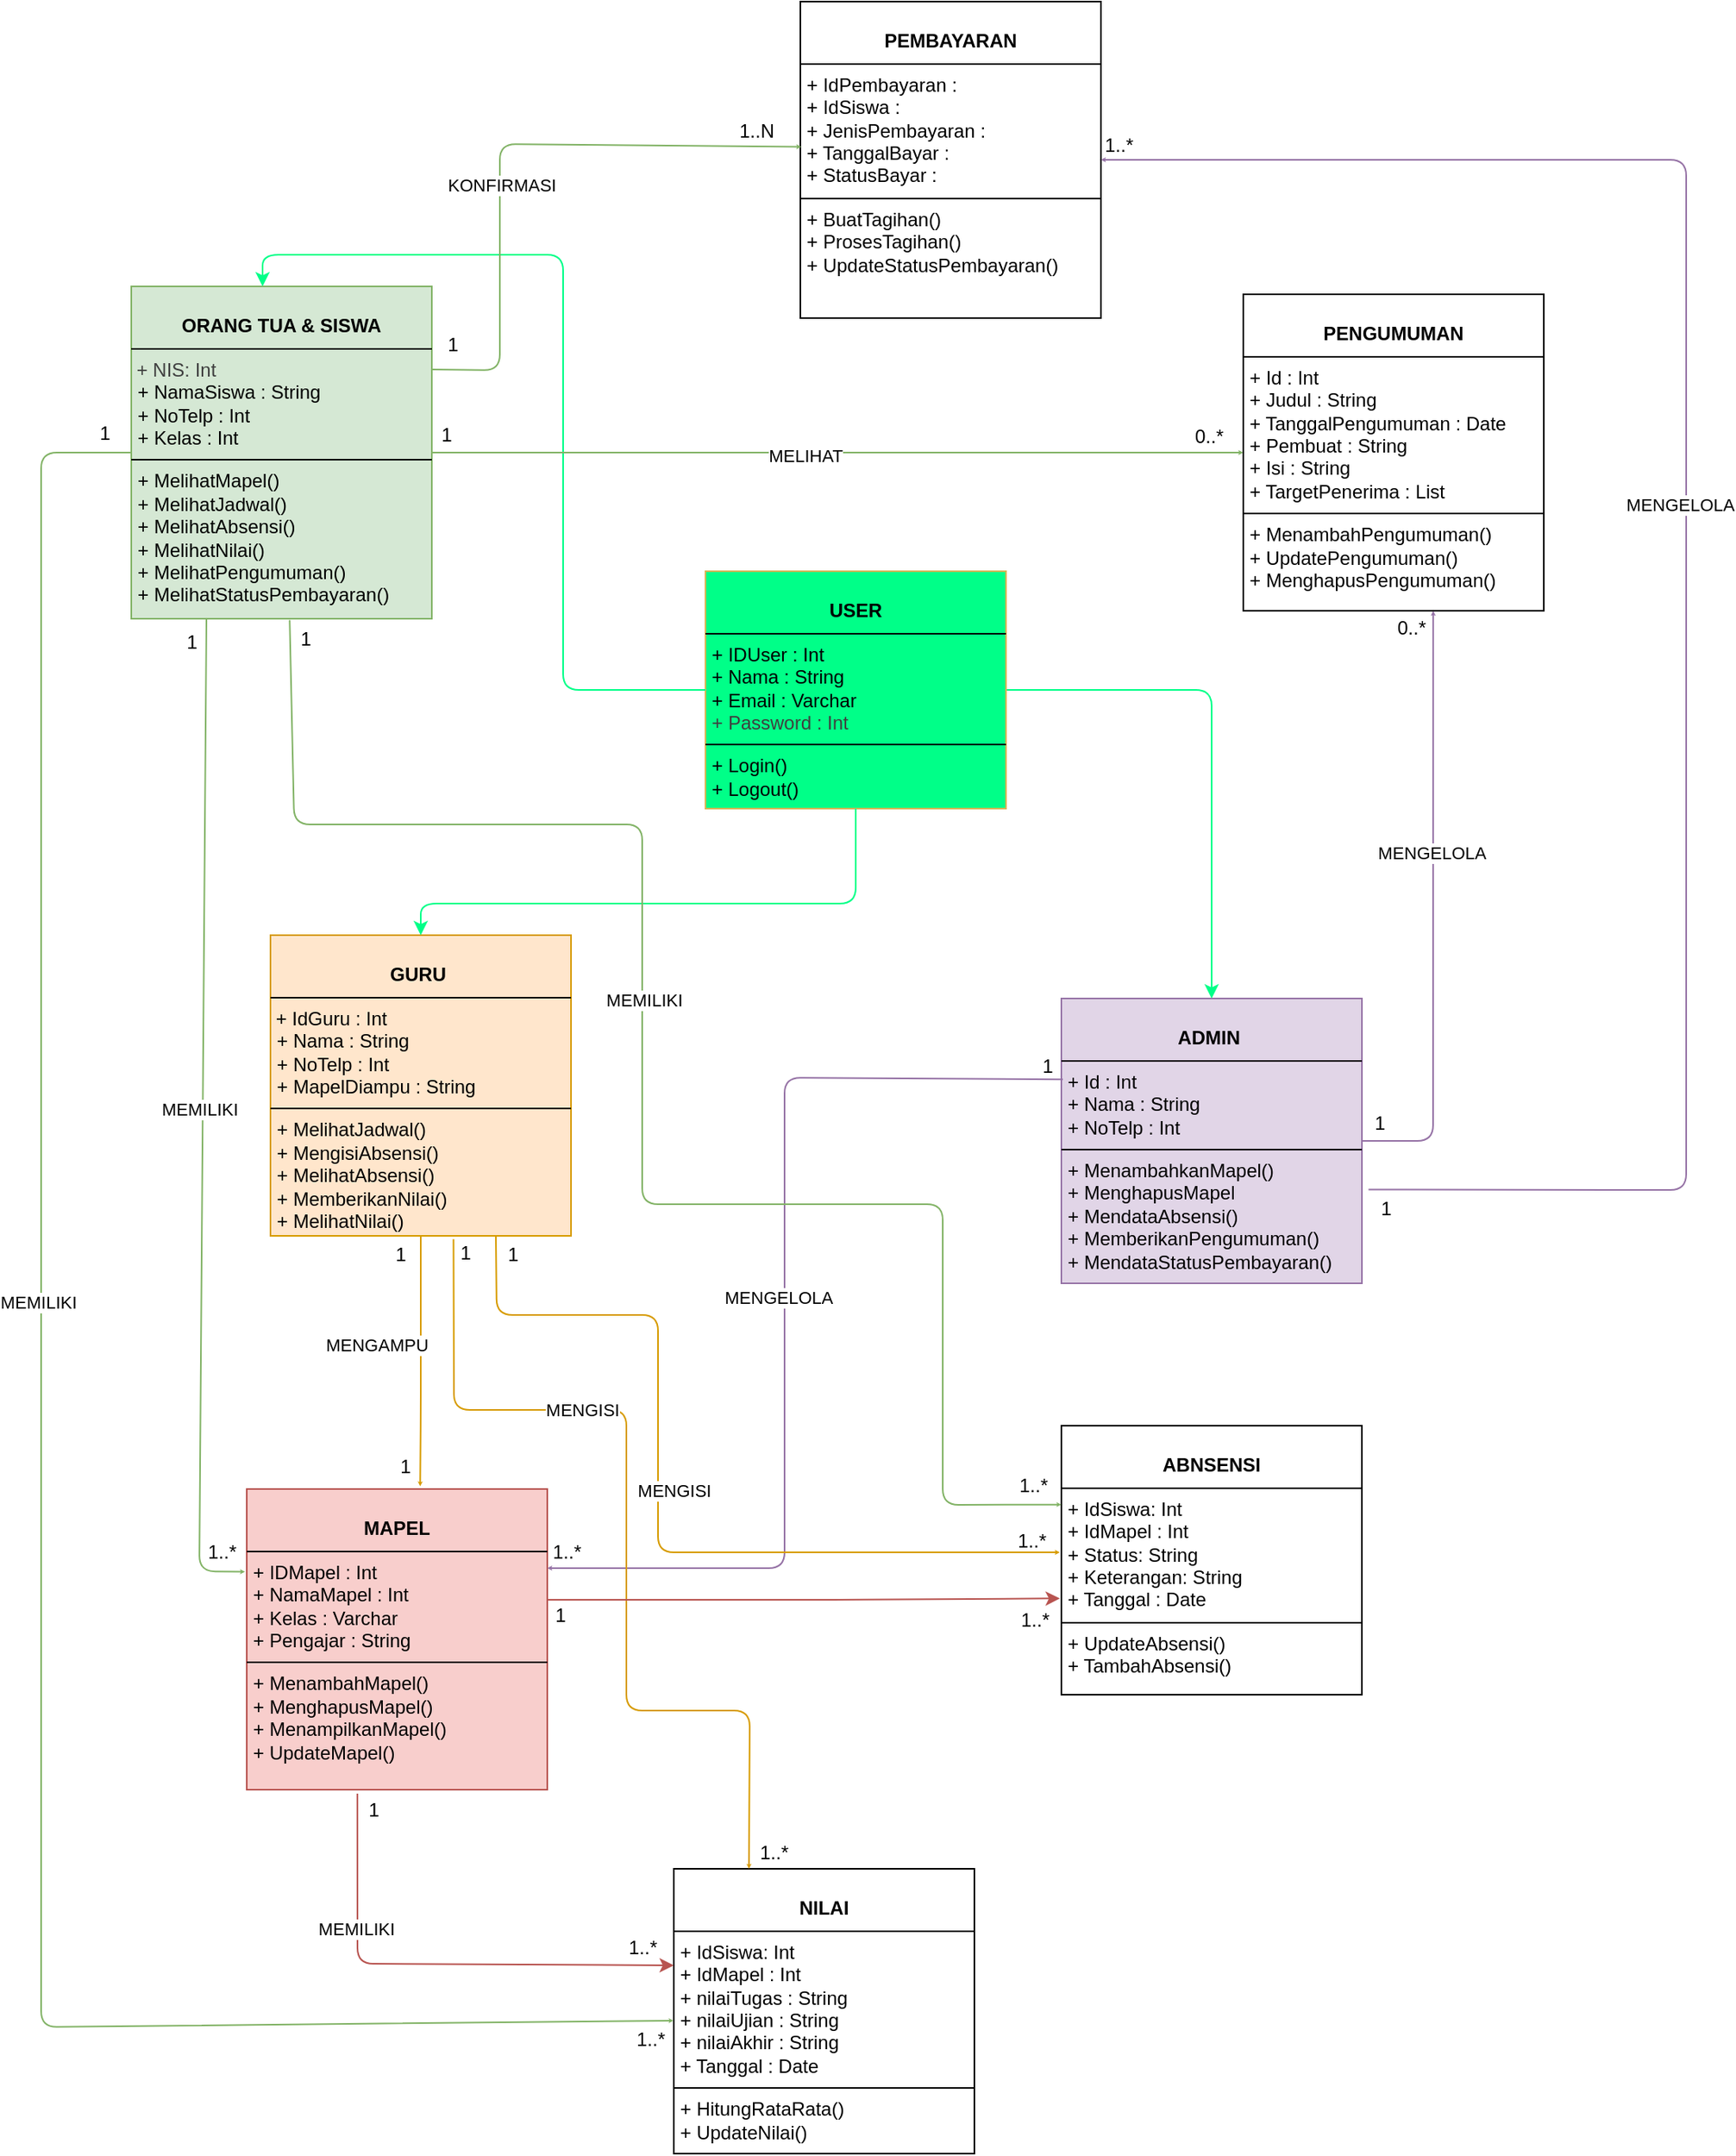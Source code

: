 <mxfile>
    <diagram id="NvnUL-GJn05mf0jq3i8F" name="Page-1">
        <mxGraphModel dx="1154" dy="1733" grid="1" gridSize="10" guides="1" tooltips="1" connect="1" arrows="1" fold="1" page="1" pageScale="1" pageWidth="850" pageHeight="1100" math="0" shadow="0">
            <root>
                <mxCell id="0"/>
                <mxCell id="1" parent="0"/>
                <mxCell id="15" value="&lt;p style=&quot;margin:0px;margin-top:4px;text-align:center;&quot;&gt;&lt;br&gt;&lt;b&gt;ORANG TUA &amp;amp; SISWA&lt;/b&gt;&lt;/p&gt;&lt;hr size=&quot;1&quot; style=&quot;border-style:solid;&quot;&gt;&lt;span style=&quot;color: rgb(63, 63, 63);&quot;&gt;&amp;nbsp;+ NIS: Int&lt;/span&gt;&lt;br&gt;&lt;p style=&quot;margin:0px;margin-left:4px;&quot;&gt;+ NamaSiswa : String&lt;/p&gt;&lt;p style=&quot;margin:0px;margin-left:4px;&quot;&gt;+ NoTelp : Int&lt;/p&gt;&lt;p style=&quot;margin:0px;margin-left:4px;&quot;&gt;+ Kelas : Int&lt;/p&gt;&lt;hr size=&quot;1&quot; style=&quot;border-style:solid;&quot;&gt;&lt;p style=&quot;margin:0px;margin-left:4px;&quot;&gt;+ MelihatMapel()&lt;/p&gt;&lt;p style=&quot;margin:0px;margin-left:4px;&quot;&gt;+ MelihatJadwal()&lt;/p&gt;&lt;p style=&quot;margin:0px;margin-left:4px;&quot;&gt;+ MelihatAbsensi()&lt;/p&gt;&lt;p style=&quot;margin:0px;margin-left:4px;&quot;&gt;+ MelihatNilai()&lt;/p&gt;&lt;p style=&quot;margin:0px;margin-left:4px;&quot;&gt;+ MelihatPengumuman()&lt;/p&gt;&lt;p style=&quot;margin:0px;margin-left:4px;&quot;&gt;+ MelihatStatusPembayaran()&lt;/p&gt;&lt;p style=&quot;margin:0px;margin-left:4px;&quot;&gt;&lt;br&gt;&lt;/p&gt;" style="verticalAlign=top;align=left;overflow=fill;html=1;whiteSpace=wrap;fillColor=#d5e8d4;strokeColor=#82b366;" parent="1" vertex="1">
                    <mxGeometry x="97" y="-160" width="190" height="210" as="geometry"/>
                </mxCell>
                <mxCell id="16" value="&lt;p style=&quot;margin:0px;margin-top:4px;text-align:center;&quot;&gt;&lt;br&gt;&lt;b&gt;GURU&amp;nbsp;&lt;/b&gt;&lt;/p&gt;&lt;hr size=&quot;1&quot; style=&quot;border-style:solid;&quot;&gt;&amp;nbsp;+ IdGuru : Int&lt;br&gt;&lt;p style=&quot;margin:0px;margin-left:4px;&quot;&gt;+ Nama : String&lt;/p&gt;&lt;p style=&quot;margin:0px;margin-left:4px;&quot;&gt;+ NoTelp : Int&lt;/p&gt;&lt;p style=&quot;margin:0px;margin-left:4px;&quot;&gt;+ MapelDiampu : String&lt;/p&gt;&lt;hr size=&quot;1&quot; style=&quot;border-style:solid;&quot;&gt;&lt;p style=&quot;margin:0px;margin-left:4px;&quot;&gt;&lt;span style=&quot;background-color: transparent;&quot;&gt;+ MelihatJadwal()&lt;/span&gt;&lt;/p&gt;&lt;p style=&quot;margin:0px;margin-left:4px;&quot;&gt;+ MengisiAbsensi()&lt;/p&gt;&lt;p style=&quot;margin:0px;margin-left:4px;&quot;&gt;+ MelihatAbsensi()&lt;/p&gt;&lt;p style=&quot;margin:0px;margin-left:4px;&quot;&gt;+ MemberikanNilai()&lt;/p&gt;&lt;p style=&quot;margin:0px;margin-left:4px;&quot;&gt;+ MelihatNilai()&lt;/p&gt;&lt;p style=&quot;margin:0px;margin-left:4px;&quot;&gt;&lt;br&gt;&lt;/p&gt;&lt;p style=&quot;margin:0px;margin-left:4px;&quot;&gt;&lt;br&gt;&lt;/p&gt;" style="verticalAlign=top;align=left;overflow=fill;html=1;whiteSpace=wrap;fillColor=#ffe6cc;strokeColor=#d79b00;" parent="1" vertex="1">
                    <mxGeometry x="185" y="250" width="190" height="190" as="geometry"/>
                </mxCell>
                <mxCell id="17" value="&lt;p style=&quot;margin:0px;margin-top:4px;text-align:center;&quot;&gt;&lt;br&gt;&lt;b&gt;ADMIN&amp;nbsp;&lt;/b&gt;&lt;/p&gt;&lt;hr size=&quot;1&quot; style=&quot;border-style:solid;&quot;&gt;&lt;p style=&quot;margin: 0px 0px 0px 4px;&quot;&gt;+ Id : Int&lt;/p&gt;&lt;p style=&quot;margin:0px;margin-left:4px;&quot;&gt;+ Nama : String&lt;/p&gt;&lt;p style=&quot;margin:0px;margin-left:4px;&quot;&gt;&lt;span style=&quot;background-color: transparent;&quot;&gt;+ NoTelp : Int&lt;/span&gt;&lt;/p&gt;&lt;hr size=&quot;1&quot; style=&quot;border-style:solid;&quot;&gt;&lt;p style=&quot;margin:0px;margin-left:4px;&quot;&gt;&lt;span style=&quot;background-color: transparent;&quot;&gt;+ MenambahkanMapel()&lt;/span&gt;&lt;/p&gt;&lt;p style=&quot;margin:0px;margin-left:4px;&quot;&gt;&lt;span style=&quot;background-color: transparent;&quot;&gt;+ MenghapusMapel&lt;/span&gt;&lt;/p&gt;&lt;p style=&quot;margin:0px;margin-left:4px;&quot;&gt;+ MendataAbsensi()&lt;/p&gt;&lt;p style=&quot;margin:0px;margin-left:4px;&quot;&gt;+ MemberikanPengumuman()&lt;/p&gt;&lt;p style=&quot;margin:0px;margin-left:4px;&quot;&gt;+ MendataStatusPembayaran()&lt;/p&gt;&lt;p style=&quot;margin:0px;margin-left:4px;&quot;&gt;&lt;br&gt;&lt;/p&gt;" style="verticalAlign=top;align=left;overflow=fill;html=1;whiteSpace=wrap;fillColor=#e1d5e7;strokeColor=#9673a6;" parent="1" vertex="1">
                    <mxGeometry x="685" y="290" width="190" height="180" as="geometry"/>
                </mxCell>
                <mxCell id="19" value="&lt;p style=&quot;margin:0px;margin-top:4px;text-align:center;&quot;&gt;&lt;br&gt;&lt;b&gt;MAPEL&lt;/b&gt;&lt;/p&gt;&lt;hr size=&quot;1&quot; style=&quot;border-style:solid;&quot;&gt;&lt;p style=&quot;margin:0px;margin-left:4px;&quot;&gt;+ IDMapel : Int&lt;/p&gt;&lt;p style=&quot;margin:0px;margin-left:4px;&quot;&gt;+ NamaMapel : Int&lt;/p&gt;&lt;p style=&quot;margin:0px;margin-left:4px;&quot;&gt;+ Kelas : Varchar&lt;/p&gt;&lt;p style=&quot;margin:0px;margin-left:4px;&quot;&gt;+ Pengajar : String&lt;/p&gt;&lt;hr size=&quot;1&quot; style=&quot;border-style:solid;&quot;&gt;&lt;p style=&quot;margin:0px;margin-left:4px;&quot;&gt;+ MenambahMapel()&lt;/p&gt;&lt;p style=&quot;margin:0px;margin-left:4px;&quot;&gt;+ MenghapusMapel()&lt;/p&gt;&lt;p style=&quot;margin:0px;margin-left:4px;&quot;&gt;+ MenampilkanMapel()&lt;/p&gt;&lt;p style=&quot;margin:0px;margin-left:4px;&quot;&gt;+ UpdateMapel()&lt;/p&gt;&lt;p style=&quot;margin:0px;margin-left:4px;&quot;&gt;&lt;br&gt;&lt;/p&gt;" style="verticalAlign=top;align=left;overflow=fill;html=1;whiteSpace=wrap;fillColor=#f8cecc;strokeColor=#b85450;" parent="1" vertex="1">
                    <mxGeometry x="170" y="600" width="190" height="190" as="geometry"/>
                </mxCell>
                <mxCell id="24" style="edgeStyle=none;html=1;entryX=0.5;entryY=0;entryDx=0;entryDy=0;exitX=1;exitY=0.5;exitDx=0;exitDy=0;strokeColor=#00FF88;" parent="1" source="20" target="17" edge="1">
                    <mxGeometry relative="1" as="geometry">
                        <Array as="points">
                            <mxPoint x="780" y="95"/>
                        </Array>
                    </mxGeometry>
                </mxCell>
                <mxCell id="20" value="&lt;p style=&quot;margin:0px;margin-top:4px;text-align:center;&quot;&gt;&lt;br&gt;&lt;b&gt;USER&lt;/b&gt;&lt;/p&gt;&lt;hr size=&quot;1&quot; style=&quot;border-style:solid;&quot;&gt;&lt;p style=&quot;margin:0px;margin-left:4px;&quot;&gt;+ IDUser : Int&lt;/p&gt;&lt;p style=&quot;margin:0px;margin-left:4px;&quot;&gt;+ Nama : String&lt;/p&gt;&lt;p style=&quot;margin:0px;margin-left:4px;&quot;&gt;+ Email : Varchar&lt;/p&gt;&lt;p style=&quot;margin:0px;margin-left:4px;&quot;&gt;&lt;span style=&quot;color: rgb(63, 63, 63);&quot;&gt;+ Password : Int&lt;/span&gt;&lt;/p&gt;&lt;hr size=&quot;1&quot; style=&quot;border-style:solid;&quot;&gt;&lt;p style=&quot;margin:0px;margin-left:4px;&quot;&gt;+ Login()&lt;br&gt;+ Logout()&lt;/p&gt;&lt;p style=&quot;margin:0px;margin-left:4px;&quot;&gt;&lt;br&gt;&lt;/p&gt;" style="verticalAlign=top;align=left;overflow=fill;html=1;whiteSpace=wrap;fillColor=#00FF88;strokeColor=#d6b656;" parent="1" vertex="1">
                    <mxGeometry x="460" y="20" width="190" height="150" as="geometry"/>
                </mxCell>
                <mxCell id="25" style="edgeStyle=none;html=1;entryX=0.5;entryY=0;entryDx=0;entryDy=0;exitX=0.5;exitY=1;exitDx=0;exitDy=0;strokeColor=light-dark(#00ff88, #ededed);" parent="1" source="20" target="16" edge="1">
                    <mxGeometry relative="1" as="geometry">
                        <mxPoint x="620" y="220" as="sourcePoint"/>
                        <mxPoint x="756" y="378" as="targetPoint"/>
                        <Array as="points">
                            <mxPoint x="555" y="230"/>
                            <mxPoint x="280" y="230"/>
                        </Array>
                    </mxGeometry>
                </mxCell>
                <mxCell id="26" style="edgeStyle=none;html=1;exitX=0;exitY=0.5;exitDx=0;exitDy=0;strokeColor=#00FF88;" parent="1" source="20" edge="1">
                    <mxGeometry relative="1" as="geometry">
                        <mxPoint x="565" y="210" as="sourcePoint"/>
                        <mxPoint x="180" y="-160" as="targetPoint"/>
                        <Array as="points">
                            <mxPoint x="370" y="95"/>
                            <mxPoint x="370" y="-180"/>
                            <mxPoint x="180" y="-180"/>
                        </Array>
                    </mxGeometry>
                </mxCell>
                <mxCell id="27" style="edgeStyle=none;html=1;exitX=0.25;exitY=1;exitDx=0;exitDy=0;entryX=-0.006;entryY=0.275;entryDx=0;entryDy=0;entryPerimeter=0;endSize=0;fillColor=#d5e8d4;strokeColor=#82b366;" parent="1" source="15" target="19" edge="1">
                    <mxGeometry relative="1" as="geometry">
                        <mxPoint x="50" y="50" as="sourcePoint"/>
                        <mxPoint x="100" y="770" as="targetPoint"/>
                        <Array as="points">
                            <mxPoint x="140" y="652"/>
                        </Array>
                    </mxGeometry>
                </mxCell>
                <mxCell id="30" style="edgeStyle=none;html=1;entryX=0.577;entryY=-0.009;entryDx=0;entryDy=0;entryPerimeter=0;exitX=0.5;exitY=1;exitDx=0;exitDy=0;endSize=0;fillColor=#ffe6cc;strokeColor=#d79b00;" parent="1" source="16" target="19" edge="1">
                    <mxGeometry relative="1" as="geometry">
                        <mxPoint x="280" y="460" as="sourcePoint"/>
                        <mxPoint x="280" y="590" as="targetPoint"/>
                        <Array as="points">
                            <mxPoint x="280" y="480"/>
                            <mxPoint x="280" y="550"/>
                        </Array>
                    </mxGeometry>
                </mxCell>
                <mxCell id="53" value="MENGAMPU" style="edgeLabel;html=1;align=center;verticalAlign=middle;resizable=0;points=[];" vertex="1" connectable="0" parent="30">
                    <mxGeometry x="-0.135" y="-1" relative="1" as="geometry">
                        <mxPoint x="-27" as="offset"/>
                    </mxGeometry>
                </mxCell>
                <mxCell id="31" style="edgeStyle=none;html=1;exitX=0.005;exitY=0.284;exitDx=0;exitDy=0;exitPerimeter=0;endSize=0;fillColor=#e1d5e7;strokeColor=#9673a6;" parent="1" source="17" edge="1">
                    <mxGeometry relative="1" as="geometry">
                        <mxPoint x="680" y="340" as="sourcePoint"/>
                        <mxPoint x="360" y="650" as="targetPoint"/>
                        <Array as="points">
                            <mxPoint x="510" y="340"/>
                            <mxPoint x="510" y="650"/>
                        </Array>
                    </mxGeometry>
                </mxCell>
                <mxCell id="87" value="MENGELOLA" style="edgeLabel;html=1;align=center;verticalAlign=middle;resizable=0;points=[];" vertex="1" connectable="0" parent="31">
                    <mxGeometry x="-0.009" y="-4" relative="1" as="geometry">
                        <mxPoint as="offset"/>
                    </mxGeometry>
                </mxCell>
                <mxCell id="32" value="&lt;p style=&quot;margin:0px;margin-top:4px;text-align:center;&quot;&gt;&lt;br&gt;&lt;b&gt;PENGUMUMAN&lt;/b&gt;&lt;/p&gt;&lt;hr size=&quot;1&quot; style=&quot;border-style:solid;&quot;&gt;&lt;p style=&quot;margin:0px;margin-left:4px;&quot;&gt;+ Id : Int&lt;br&gt;&lt;/p&gt;&lt;p style=&quot;margin:0px;margin-left:4px;&quot;&gt;+ Judul : String&lt;/p&gt;&lt;p style=&quot;margin:0px;margin-left:4px;&quot;&gt;+ TanggalPengumuman : Date&lt;/p&gt;&lt;p style=&quot;margin:0px;margin-left:4px;&quot;&gt;+ Pembuat : String&lt;/p&gt;&lt;p style=&quot;margin:0px;margin-left:4px;&quot;&gt;+ Isi : String&lt;/p&gt;&lt;p style=&quot;margin:0px;margin-left:4px;&quot;&gt;+ TargetPenerima : List&lt;/p&gt;&lt;hr size=&quot;1&quot; style=&quot;border-style:solid;&quot;&gt;&lt;p style=&quot;margin:0px;margin-left:4px;&quot;&gt;+ MenambahPengumuman()&lt;/p&gt;&lt;p style=&quot;margin:0px;margin-left:4px;&quot;&gt;+ UpdatePengumuman()&lt;/p&gt;&lt;p style=&quot;margin:0px;margin-left:4px;&quot;&gt;+ MenghapusPengumuman()&lt;/p&gt;&lt;p style=&quot;margin:0px;margin-left:4px;&quot;&gt;&lt;br&gt;&lt;/p&gt;" style="verticalAlign=top;align=left;overflow=fill;html=1;whiteSpace=wrap;" parent="1" vertex="1">
                    <mxGeometry x="800" y="-155" width="190" height="200" as="geometry"/>
                </mxCell>
                <mxCell id="33" value="&lt;p style=&quot;margin:0px;margin-top:4px;text-align:center;&quot;&gt;&lt;br&gt;&lt;b&gt;PEMBAYARAN&lt;/b&gt;&lt;/p&gt;&lt;hr size=&quot;1&quot; style=&quot;border-style:solid;&quot;&gt;&lt;p style=&quot;margin:0px;margin-left:4px;&quot;&gt;+ IdPembayaran :&amp;nbsp;&lt;br&gt;&lt;/p&gt;&lt;p style=&quot;margin:0px;margin-left:4px;&quot;&gt;+ IdSiswa :&amp;nbsp;&lt;/p&gt;&lt;p style=&quot;margin:0px;margin-left:4px;&quot;&gt;+ JenisPembayaran :&lt;/p&gt;&lt;p style=&quot;margin:0px;margin-left:4px;&quot;&gt;+ TanggalBayar :&amp;nbsp;&lt;/p&gt;&lt;p style=&quot;margin:0px;margin-left:4px;&quot;&gt;+ StatusBayar :&lt;/p&gt;&lt;hr size=&quot;1&quot; style=&quot;border-style:solid;&quot;&gt;&lt;p style=&quot;margin:0px;margin-left:4px;&quot;&gt;+ BuatTagihan()&lt;/p&gt;&lt;p style=&quot;margin:0px;margin-left:4px;&quot;&gt;&lt;span style=&quot;background-color: transparent;&quot;&gt;+ ProsesTagihan()&lt;/span&gt;&lt;/p&gt;&lt;p style=&quot;margin:0px;margin-left:4px;&quot;&gt;+ UpdateStatusPembayaran()&lt;/p&gt;&lt;p style=&quot;margin:0px;margin-left:4px;&quot;&gt;&lt;br&gt;&lt;/p&gt;" style="verticalAlign=top;align=left;overflow=fill;html=1;whiteSpace=wrap;" parent="1" vertex="1">
                    <mxGeometry x="520" y="-340" width="190" height="200" as="geometry"/>
                </mxCell>
                <mxCell id="34" value="&lt;p style=&quot;margin:0px;margin-top:4px;text-align:center;&quot;&gt;&lt;br&gt;&lt;b&gt;ABNSENSI&lt;/b&gt;&lt;/p&gt;&lt;hr size=&quot;1&quot; style=&quot;border-style:solid;&quot;&gt;&lt;p style=&quot;margin:0px;margin-left:4px;&quot;&gt;+ IdSiswa: Int&lt;br&gt;&lt;/p&gt;&lt;p style=&quot;margin:0px;margin-left:4px;&quot;&gt;+ IdMapel : Int&lt;/p&gt;&lt;p style=&quot;margin:0px;margin-left:4px;&quot;&gt;+ Status: String&lt;/p&gt;&lt;p style=&quot;margin:0px;margin-left:4px;&quot;&gt;+ Keterangan: String&lt;/p&gt;&lt;p style=&quot;margin:0px;margin-left:4px;&quot;&gt;+ Tanggal : Date&lt;/p&gt;&lt;hr size=&quot;1&quot; style=&quot;border-style:solid;&quot;&gt;&lt;p style=&quot;margin:0px;margin-left:4px;&quot;&gt;&lt;span style=&quot;background-color: transparent;&quot;&gt;+ UpdateAbsensi()&lt;/span&gt;&lt;/p&gt;&lt;p style=&quot;margin:0px;margin-left:4px;&quot;&gt;+ TambahAbsensi()&lt;/p&gt;&lt;p style=&quot;margin:0px;margin-left:4px;&quot;&gt;&lt;br&gt;&lt;/p&gt;" style="verticalAlign=top;align=left;overflow=fill;html=1;whiteSpace=wrap;" parent="1" vertex="1">
                    <mxGeometry x="685" y="560" width="190" height="170" as="geometry"/>
                </mxCell>
                <mxCell id="35" value="&lt;p style=&quot;margin:0px;margin-top:4px;text-align:center;&quot;&gt;&lt;br&gt;&lt;b&gt;NILAI&lt;/b&gt;&lt;/p&gt;&lt;hr size=&quot;1&quot; style=&quot;border-style:solid;&quot;&gt;&lt;p style=&quot;margin:0px;margin-left:4px;&quot;&gt;+ IdSiswa: Int&lt;br&gt;&lt;/p&gt;&lt;p style=&quot;margin:0px;margin-left:4px;&quot;&gt;+ IdMapel : Int&lt;/p&gt;&lt;p style=&quot;margin:0px;margin-left:4px;&quot;&gt;+ nilaiTugas : String&lt;/p&gt;&lt;p style=&quot;margin:0px;margin-left:4px;&quot;&gt;+ nilaiUjian : String&lt;/p&gt;&lt;p style=&quot;margin:0px;margin-left:4px;&quot;&gt;+ nilaiAkhir : String&lt;/p&gt;&lt;p style=&quot;margin:0px;margin-left:4px;&quot;&gt;+ Tanggal : Date&lt;/p&gt;&lt;hr size=&quot;1&quot; style=&quot;border-style:solid;&quot;&gt;&lt;p style=&quot;margin:0px;margin-left:4px;&quot;&gt;&lt;span style=&quot;background-color: transparent;&quot;&gt;+ HitungRataRata()&lt;/span&gt;&lt;/p&gt;&lt;p style=&quot;margin:0px;margin-left:4px;&quot;&gt;+ UpdateNilai()&lt;/p&gt;&lt;p style=&quot;margin:0px;margin-left:4px;&quot;&gt;&lt;br&gt;&lt;/p&gt;" style="verticalAlign=top;align=left;overflow=fill;html=1;whiteSpace=wrap;" parent="1" vertex="1">
                    <mxGeometry x="440" y="840" width="190" height="180" as="geometry"/>
                </mxCell>
                <mxCell id="37" style="edgeStyle=none;html=1;exitX=0;exitY=0.5;exitDx=0;exitDy=0;entryX=-0.001;entryY=0.533;entryDx=0;entryDy=0;entryPerimeter=0;endSize=0;fillColor=#d5e8d4;strokeColor=#82b366;" parent="1" source="15" target="35" edge="1">
                    <mxGeometry relative="1" as="geometry">
                        <mxPoint x="143" y="100" as="sourcePoint"/>
                        <mxPoint x="420" y="940" as="targetPoint"/>
                        <Array as="points">
                            <mxPoint x="40" y="-55"/>
                            <mxPoint x="40" y="940"/>
                        </Array>
                    </mxGeometry>
                </mxCell>
                <mxCell id="50" value="MEMILIKI" style="edgeLabel;html=1;align=center;verticalAlign=middle;resizable=0;points=[];" vertex="1" connectable="0" parent="37">
                    <mxGeometry x="-0.417" y="1" relative="1" as="geometry">
                        <mxPoint x="99" y="49" as="offset"/>
                    </mxGeometry>
                </mxCell>
                <mxCell id="72" value="MEMILIKI" style="edgeLabel;html=1;align=center;verticalAlign=middle;resizable=0;points=[];" vertex="1" connectable="0" parent="37">
                    <mxGeometry x="-0.182" y="2" relative="1" as="geometry">
                        <mxPoint x="-4" as="offset"/>
                    </mxGeometry>
                </mxCell>
                <mxCell id="38" style="edgeStyle=none;html=1;entryX=0;entryY=0.339;entryDx=0;entryDy=0;entryPerimeter=0;exitX=0.368;exitY=1.013;exitDx=0;exitDy=0;exitPerimeter=0;fillColor=#f8cecc;strokeColor=#b85450;" parent="1" source="19" target="35" edge="1">
                    <mxGeometry relative="1" as="geometry">
                        <mxPoint x="240" y="810" as="sourcePoint"/>
                        <mxPoint x="430" y="901" as="targetPoint"/>
                        <Array as="points">
                            <mxPoint x="240" y="900"/>
                        </Array>
                    </mxGeometry>
                </mxCell>
                <mxCell id="64" value="MEMILIKI" style="edgeLabel;html=1;align=center;verticalAlign=middle;resizable=0;points=[];" vertex="1" connectable="0" parent="38">
                    <mxGeometry x="-0.447" y="3" relative="1" as="geometry">
                        <mxPoint x="-4" as="offset"/>
                    </mxGeometry>
                </mxCell>
                <mxCell id="39" style="edgeStyle=none;html=1;exitX=0.609;exitY=1.011;exitDx=0;exitDy=0;entryX=0.25;entryY=0;entryDx=0;entryDy=0;exitPerimeter=0;endSize=0;fillColor=#ffe6cc;strokeColor=#d79b00;" parent="1" source="16" target="35" edge="1">
                    <mxGeometry relative="1" as="geometry">
                        <mxPoint x="395" y="500" as="sourcePoint"/>
                        <mxPoint x="370" y="690" as="targetPoint"/>
                        <Array as="points">
                            <mxPoint x="301" y="550"/>
                            <mxPoint x="410" y="550"/>
                            <mxPoint x="410" y="740"/>
                            <mxPoint x="488" y="740"/>
                        </Array>
                    </mxGeometry>
                </mxCell>
                <mxCell id="56" value="MENGISI" style="edgeLabel;html=1;align=center;verticalAlign=middle;resizable=0;points=[];" vertex="1" connectable="0" parent="39">
                    <mxGeometry x="-0.439" relative="1" as="geometry">
                        <mxPoint x="25" as="offset"/>
                    </mxGeometry>
                </mxCell>
                <mxCell id="41" style="edgeStyle=none;html=1;exitX=0.75;exitY=1;exitDx=0;exitDy=0;endSize=0;fillColor=#ffe6cc;strokeColor=#d79b00;" parent="1" source="16" edge="1">
                    <mxGeometry relative="1" as="geometry">
                        <mxPoint x="750" y="500" as="sourcePoint"/>
                        <mxPoint x="684" y="640" as="targetPoint"/>
                        <Array as="points">
                            <mxPoint x="328" y="490"/>
                            <mxPoint x="430" y="490"/>
                            <mxPoint x="430" y="640"/>
                            <mxPoint x="550" y="640"/>
                        </Array>
                    </mxGeometry>
                </mxCell>
                <mxCell id="59" value="MENGISI" style="edgeLabel;html=1;align=center;verticalAlign=middle;resizable=0;points=[];" vertex="1" connectable="0" parent="41">
                    <mxGeometry x="-0.125" y="3" relative="1" as="geometry">
                        <mxPoint x="7" y="19" as="offset"/>
                    </mxGeometry>
                </mxCell>
                <mxCell id="42" style="edgeStyle=none;html=1;exitX=0.527;exitY=1.004;exitDx=0;exitDy=0;exitPerimeter=0;endSize=0;entryX=0;entryY=0.293;entryDx=0;entryDy=0;entryPerimeter=0;fillColor=#d5e8d4;strokeColor=#82b366;" parent="1" source="15" target="34" edge="1">
                    <mxGeometry relative="1" as="geometry">
                        <mxPoint x="190" y="70" as="sourcePoint"/>
                        <mxPoint x="660" y="620" as="targetPoint"/>
                        <Array as="points">
                            <mxPoint x="200" y="180"/>
                            <mxPoint x="420" y="180"/>
                            <mxPoint x="420" y="420"/>
                            <mxPoint x="610" y="420"/>
                            <mxPoint x="610" y="610"/>
                        </Array>
                    </mxGeometry>
                </mxCell>
                <mxCell id="70" value="MEMILIKI" style="edgeLabel;html=1;align=center;verticalAlign=middle;resizable=0;points=[];" vertex="1" connectable="0" parent="42">
                    <mxGeometry x="-0.119" y="1" relative="1" as="geometry">
                        <mxPoint as="offset"/>
                    </mxGeometry>
                </mxCell>
                <mxCell id="43" style="edgeStyle=none;html=1;entryX=-0.005;entryY=0.642;entryDx=0;entryDy=0;entryPerimeter=0;fillColor=#f8cecc;strokeColor=#b85450;" parent="1" target="34" edge="1">
                    <mxGeometry relative="1" as="geometry">
                        <mxPoint x="360" y="670" as="sourcePoint"/>
                        <mxPoint x="923" y="1332" as="targetPoint"/>
                        <Array as="points">
                            <mxPoint x="550" y="670"/>
                        </Array>
                    </mxGeometry>
                </mxCell>
                <mxCell id="44" style="edgeStyle=none;html=1;exitX=1;exitY=0.5;exitDx=0;exitDy=0;entryX=0.632;entryY=1;entryDx=0;entryDy=0;entryPerimeter=0;endSize=0;fillColor=#e1d5e7;strokeColor=#9673a6;" parent="1" source="17" target="32" edge="1">
                    <mxGeometry relative="1" as="geometry">
                        <mxPoint x="830" y="136" as="sourcePoint"/>
                        <mxPoint x="1219" y="110" as="targetPoint"/>
                        <Array as="points">
                            <mxPoint x="920" y="380"/>
                        </Array>
                    </mxGeometry>
                </mxCell>
                <mxCell id="75" value="MENGELOLA" style="edgeLabel;html=1;align=center;verticalAlign=middle;resizable=0;points=[];" vertex="1" connectable="0" parent="44">
                    <mxGeometry x="0.194" y="1" relative="1" as="geometry">
                        <mxPoint as="offset"/>
                    </mxGeometry>
                </mxCell>
                <mxCell id="45" style="edgeStyle=none;html=1;exitX=1;exitY=0.5;exitDx=0;exitDy=0;entryX=0;entryY=0.5;entryDx=0;entryDy=0;endSize=0;fillColor=#d5e8d4;strokeColor=#82b366;" parent="1" source="15" target="32" edge="1">
                    <mxGeometry relative="1" as="geometry">
                        <mxPoint x="1040" y="305" as="sourcePoint"/>
                        <mxPoint x="1080" as="targetPoint"/>
                        <Array as="points"/>
                    </mxGeometry>
                </mxCell>
                <mxCell id="79" value="MELIHAT" style="edgeLabel;html=1;align=center;verticalAlign=middle;resizable=0;points=[];" vertex="1" connectable="0" parent="45">
                    <mxGeometry x="-0.128" y="-2" relative="1" as="geometry">
                        <mxPoint x="12" as="offset"/>
                    </mxGeometry>
                </mxCell>
                <mxCell id="46" style="edgeStyle=none;html=1;exitX=1;exitY=0.25;exitDx=0;exitDy=0;entryX=0.003;entryY=0.459;entryDx=0;entryDy=0;entryPerimeter=0;endSize=0;fillColor=#d5e8d4;strokeColor=#82b366;" parent="1" source="15" target="33" edge="1">
                    <mxGeometry relative="1" as="geometry">
                        <mxPoint x="840" y="-165" as="sourcePoint"/>
                        <mxPoint x="490" y="-240" as="targetPoint"/>
                        <Array as="points">
                            <mxPoint x="330" y="-107"/>
                            <mxPoint x="330" y="-250"/>
                        </Array>
                    </mxGeometry>
                </mxCell>
                <mxCell id="84" value="KONFIRMASI" style="edgeLabel;html=1;align=center;verticalAlign=middle;resizable=0;points=[];" vertex="1" connectable="0" parent="46">
                    <mxGeometry x="-0.146" y="-1" relative="1" as="geometry">
                        <mxPoint y="1" as="offset"/>
                    </mxGeometry>
                </mxCell>
                <mxCell id="48" style="edgeStyle=none;html=1;exitX=1.022;exitY=0.671;exitDx=0;exitDy=0;entryX=1;entryY=0.5;entryDx=0;entryDy=0;exitPerimeter=0;endSize=0;fillColor=#e1d5e7;strokeColor=#9673a6;" parent="1" source="17" target="33" edge="1">
                    <mxGeometry relative="1" as="geometry">
                        <mxPoint x="990" y="353" as="sourcePoint"/>
                        <mxPoint x="1235" y="180" as="targetPoint"/>
                        <Array as="points">
                            <mxPoint x="1080" y="411"/>
                            <mxPoint x="1080" y="-240"/>
                        </Array>
                    </mxGeometry>
                </mxCell>
                <mxCell id="81" value="MENGELOLA" style="edgeLabel;html=1;align=center;verticalAlign=middle;resizable=0;points=[];" vertex="1" connectable="0" parent="48">
                    <mxGeometry x="0.038" y="-1" relative="1" as="geometry">
                        <mxPoint x="-5" as="offset"/>
                    </mxGeometry>
                </mxCell>
                <mxCell id="49" value="1" style="text;html=1;align=center;verticalAlign=middle;resizable=0;points=[];autosize=1;strokeColor=none;fillColor=none;" vertex="1" parent="1">
                    <mxGeometry x="120" y="50" width="30" height="30" as="geometry"/>
                </mxCell>
                <mxCell id="51" value="1..*" style="text;html=1;align=center;verticalAlign=middle;resizable=0;points=[];autosize=1;strokeColor=none;fillColor=none;" vertex="1" parent="1">
                    <mxGeometry x="134" y="625" width="40" height="30" as="geometry"/>
                </mxCell>
                <mxCell id="52" value="1" style="text;html=1;align=center;verticalAlign=middle;resizable=0;points=[];autosize=1;strokeColor=none;fillColor=none;" vertex="1" parent="1">
                    <mxGeometry x="252" y="437" width="30" height="30" as="geometry"/>
                </mxCell>
                <mxCell id="54" value="1" style="text;html=1;align=center;verticalAlign=middle;resizable=0;points=[];autosize=1;strokeColor=none;fillColor=none;" vertex="1" parent="1">
                    <mxGeometry x="255" y="571" width="30" height="30" as="geometry"/>
                </mxCell>
                <mxCell id="55" value="1" style="text;html=1;align=center;verticalAlign=middle;resizable=0;points=[];autosize=1;strokeColor=none;fillColor=none;" vertex="1" parent="1">
                    <mxGeometry x="293" y="436" width="30" height="30" as="geometry"/>
                </mxCell>
                <mxCell id="57" value="1..*" style="text;html=1;align=center;verticalAlign=middle;resizable=0;points=[];autosize=1;strokeColor=none;fillColor=none;" vertex="1" parent="1">
                    <mxGeometry x="483" y="815" width="40" height="30" as="geometry"/>
                </mxCell>
                <mxCell id="58" value="1" style="text;html=1;align=center;verticalAlign=middle;resizable=0;points=[];autosize=1;strokeColor=none;fillColor=none;" vertex="1" parent="1">
                    <mxGeometry x="323" y="437" width="30" height="30" as="geometry"/>
                </mxCell>
                <mxCell id="60" value="1..*" style="text;html=1;align=center;verticalAlign=middle;resizable=0;points=[];autosize=1;strokeColor=none;fillColor=none;" vertex="1" parent="1">
                    <mxGeometry x="646" y="618" width="40" height="30" as="geometry"/>
                </mxCell>
                <mxCell id="63" value="1" style="text;html=1;align=center;verticalAlign=middle;resizable=0;points=[];autosize=1;strokeColor=none;fillColor=none;" vertex="1" parent="1">
                    <mxGeometry x="235" y="788" width="30" height="30" as="geometry"/>
                </mxCell>
                <mxCell id="65" value="1..*" style="text;html=1;align=center;verticalAlign=middle;resizable=0;points=[];autosize=1;strokeColor=none;fillColor=none;" vertex="1" parent="1">
                    <mxGeometry x="400" y="875" width="40" height="30" as="geometry"/>
                </mxCell>
                <mxCell id="66" value="1" style="text;html=1;align=center;verticalAlign=middle;resizable=0;points=[];autosize=1;strokeColor=none;fillColor=none;" vertex="1" parent="1">
                    <mxGeometry x="353" y="665" width="30" height="30" as="geometry"/>
                </mxCell>
                <mxCell id="67" value="1..*" style="text;html=1;align=center;verticalAlign=middle;resizable=0;points=[];autosize=1;strokeColor=none;fillColor=none;" vertex="1" parent="1">
                    <mxGeometry x="648" y="668" width="40" height="30" as="geometry"/>
                </mxCell>
                <mxCell id="68" value="1" style="text;html=1;align=center;verticalAlign=middle;resizable=0;points=[];autosize=1;strokeColor=none;fillColor=none;" vertex="1" parent="1">
                    <mxGeometry x="65" y="-82" width="30" height="30" as="geometry"/>
                </mxCell>
                <mxCell id="69" value="1" style="text;html=1;align=center;verticalAlign=middle;resizable=0;points=[];autosize=1;strokeColor=none;fillColor=none;" vertex="1" parent="1">
                    <mxGeometry x="192" y="48" width="30" height="30" as="geometry"/>
                </mxCell>
                <mxCell id="71" value="1..*" style="text;html=1;align=center;verticalAlign=middle;resizable=0;points=[];autosize=1;strokeColor=none;fillColor=none;" vertex="1" parent="1">
                    <mxGeometry x="647" y="583" width="40" height="30" as="geometry"/>
                </mxCell>
                <mxCell id="73" value="1..*" style="text;html=1;align=center;verticalAlign=middle;resizable=0;points=[];autosize=1;strokeColor=none;fillColor=none;" vertex="1" parent="1">
                    <mxGeometry x="405" y="933" width="40" height="30" as="geometry"/>
                </mxCell>
                <mxCell id="74" value="1" style="text;html=1;align=center;verticalAlign=middle;resizable=0;points=[];autosize=1;strokeColor=none;fillColor=none;" vertex="1" parent="1">
                    <mxGeometry x="871" y="354" width="30" height="30" as="geometry"/>
                </mxCell>
                <mxCell id="76" value="0..*" style="text;html=1;align=center;verticalAlign=middle;resizable=0;points=[];autosize=1;strokeColor=none;fillColor=none;" vertex="1" parent="1">
                    <mxGeometry x="886" y="41" width="40" height="30" as="geometry"/>
                </mxCell>
                <mxCell id="77" value="1" style="text;html=1;align=center;verticalAlign=middle;resizable=0;points=[];autosize=1;strokeColor=none;fillColor=none;" vertex="1" parent="1">
                    <mxGeometry x="875" y="408" width="30" height="30" as="geometry"/>
                </mxCell>
                <mxCell id="78" value="1" style="text;html=1;align=center;verticalAlign=middle;resizable=0;points=[];autosize=1;strokeColor=none;fillColor=none;" vertex="1" parent="1">
                    <mxGeometry x="281" y="-81" width="30" height="30" as="geometry"/>
                </mxCell>
                <mxCell id="80" value="0..*" style="text;html=1;align=center;verticalAlign=middle;resizable=0;points=[];autosize=1;strokeColor=none;fillColor=none;" vertex="1" parent="1">
                    <mxGeometry x="758" y="-80" width="40" height="30" as="geometry"/>
                </mxCell>
                <mxCell id="82" value="1..*" style="text;html=1;align=center;verticalAlign=middle;resizable=0;points=[];autosize=1;strokeColor=none;fillColor=none;" vertex="1" parent="1">
                    <mxGeometry x="701" y="-264" width="40" height="30" as="geometry"/>
                </mxCell>
                <mxCell id="83" value="1" style="text;html=1;align=center;verticalAlign=middle;resizable=0;points=[];autosize=1;strokeColor=none;fillColor=none;" vertex="1" parent="1">
                    <mxGeometry x="285" y="-138" width="30" height="30" as="geometry"/>
                </mxCell>
                <mxCell id="85" value="1..N" style="text;html=1;align=center;verticalAlign=middle;resizable=0;points=[];autosize=1;strokeColor=none;fillColor=none;" vertex="1" parent="1">
                    <mxGeometry x="467" y="-273" width="50" height="30" as="geometry"/>
                </mxCell>
                <mxCell id="86" value="1" style="text;html=1;align=center;verticalAlign=middle;resizable=0;points=[];autosize=1;strokeColor=none;fillColor=none;" vertex="1" parent="1">
                    <mxGeometry x="661" y="318" width="30" height="30" as="geometry"/>
                </mxCell>
                <mxCell id="88" value="1..*" style="text;html=1;align=center;verticalAlign=middle;resizable=0;points=[];autosize=1;strokeColor=none;fillColor=none;" vertex="1" parent="1">
                    <mxGeometry x="352" y="625" width="40" height="30" as="geometry"/>
                </mxCell>
            </root>
        </mxGraphModel>
    </diagram>
</mxfile>